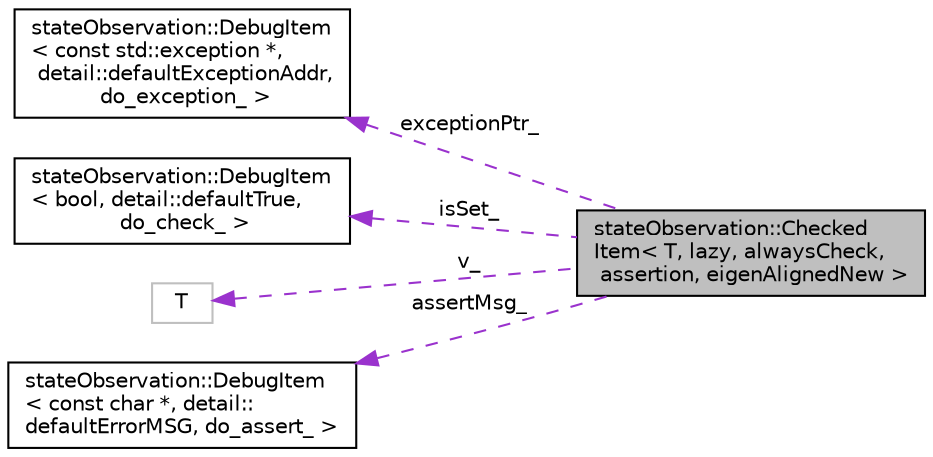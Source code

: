 digraph "stateObservation::CheckedItem&lt; T, lazy, alwaysCheck, assertion, eigenAlignedNew &gt;"
{
  edge [fontname="Helvetica",fontsize="10",labelfontname="Helvetica",labelfontsize="10"];
  node [fontname="Helvetica",fontsize="10",shape=record];
  rankdir="LR";
  Node1 [label="stateObservation::Checked\lItem\< T, lazy, alwaysCheck,\l assertion, eigenAlignedNew \>",height=0.2,width=0.4,color="black", fillcolor="grey75", style="filled", fontcolor="black"];
  Node2 -> Node1 [dir="back",color="darkorchid3",fontsize="10",style="dashed",label=" exceptionPtr_" ,fontname="Helvetica"];
  Node2 [label="stateObservation::DebugItem\l\< const std::exception *,\l detail::defaultExceptionAddr,\l do_exception_ \>",height=0.2,width=0.4,color="black", fillcolor="white", style="filled",URL="$classstateObservation_1_1DebugItem.html"];
  Node3 -> Node1 [dir="back",color="darkorchid3",fontsize="10",style="dashed",label=" isSet_" ,fontname="Helvetica"];
  Node3 [label="stateObservation::DebugItem\l\< bool, detail::defaultTrue,\l do_check_ \>",height=0.2,width=0.4,color="black", fillcolor="white", style="filled",URL="$classstateObservation_1_1DebugItem.html"];
  Node4 -> Node1 [dir="back",color="darkorchid3",fontsize="10",style="dashed",label=" v_" ,fontname="Helvetica"];
  Node4 [label="T",height=0.2,width=0.4,color="grey75", fillcolor="white", style="filled"];
  Node5 -> Node1 [dir="back",color="darkorchid3",fontsize="10",style="dashed",label=" assertMsg_" ,fontname="Helvetica"];
  Node5 [label="stateObservation::DebugItem\l\< const char *, detail::\ldefaultErrorMSG, do_assert_ \>",height=0.2,width=0.4,color="black", fillcolor="white", style="filled",URL="$classstateObservation_1_1DebugItem.html"];
}
